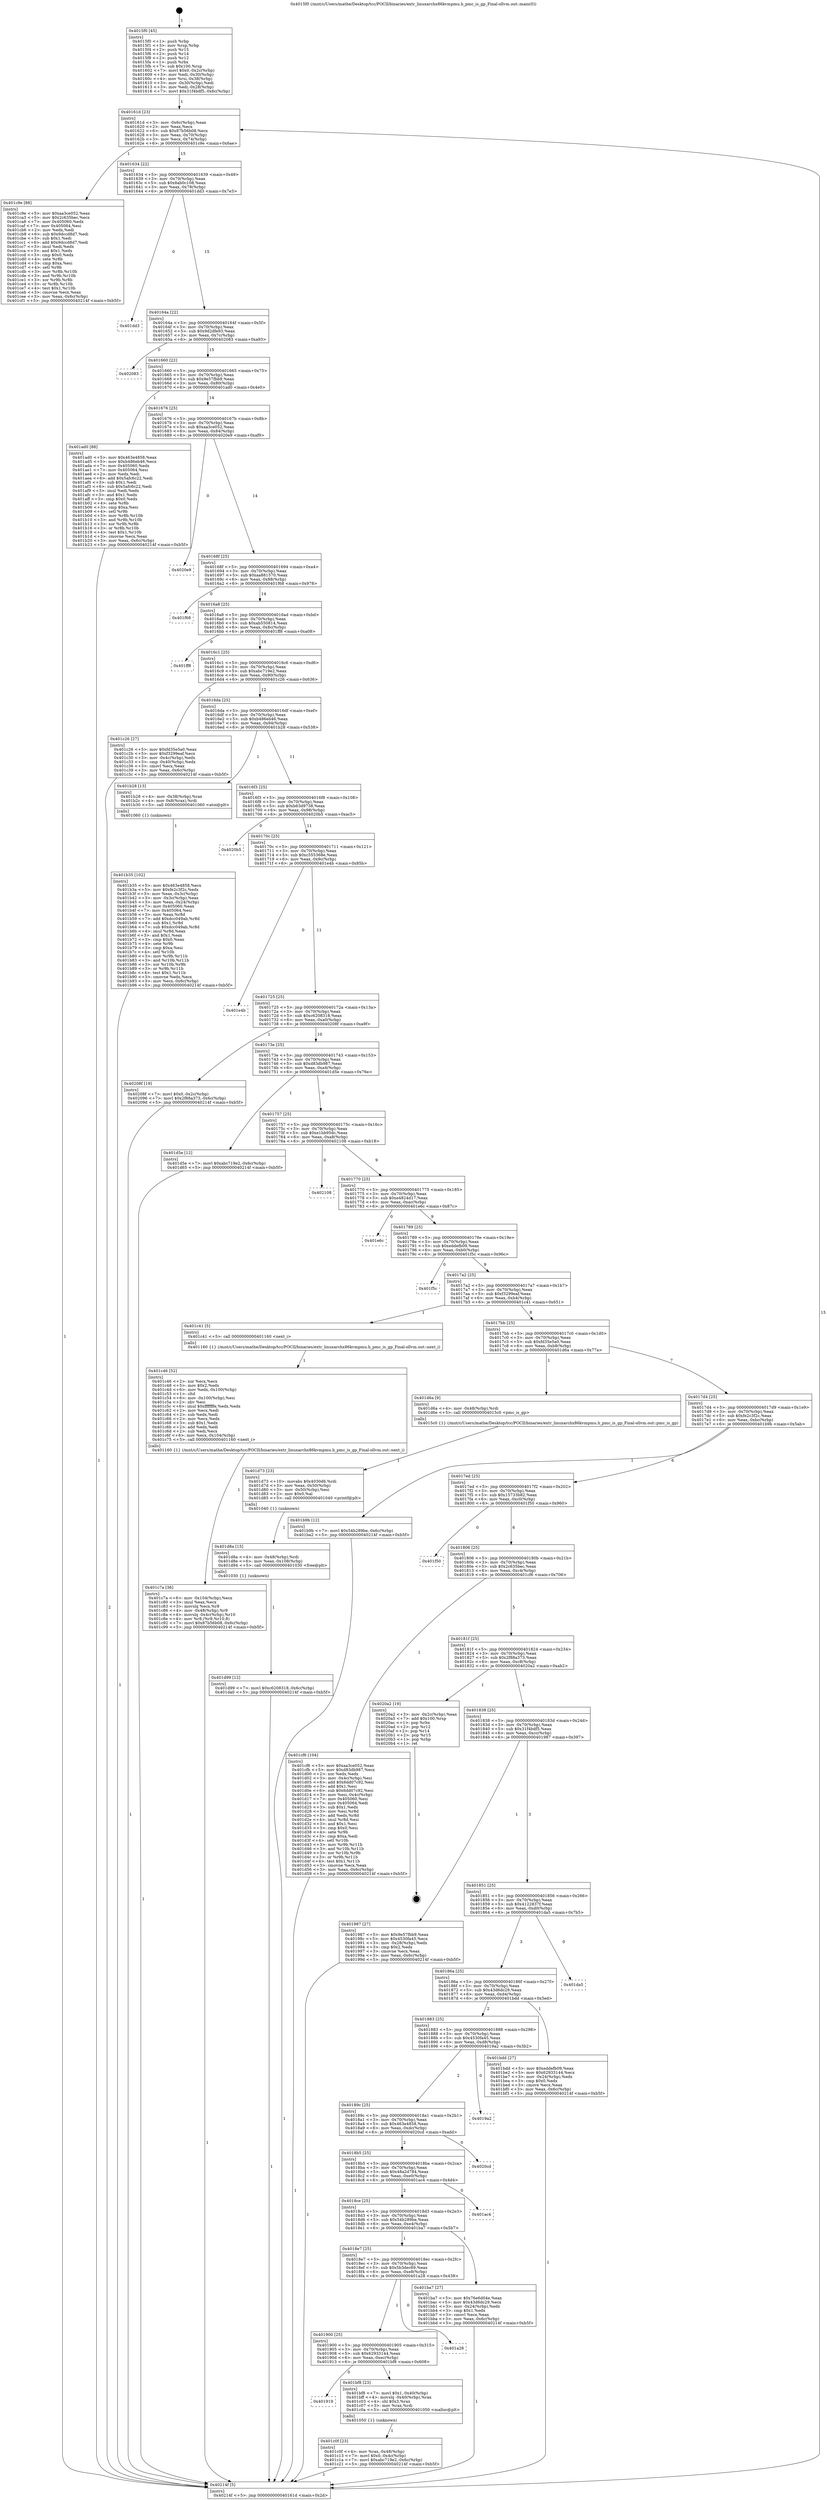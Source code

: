 digraph "0x4015f0" {
  label = "0x4015f0 (/mnt/c/Users/mathe/Desktop/tcc/POCII/binaries/extr_linuxarchx86kvmpmu.h_pmc_is_gp_Final-ollvm.out::main(0))"
  labelloc = "t"
  node[shape=record]

  Entry [label="",width=0.3,height=0.3,shape=circle,fillcolor=black,style=filled]
  "0x40161d" [label="{
     0x40161d [23]\l
     | [instrs]\l
     &nbsp;&nbsp;0x40161d \<+3\>: mov -0x6c(%rbp),%eax\l
     &nbsp;&nbsp;0x401620 \<+2\>: mov %eax,%ecx\l
     &nbsp;&nbsp;0x401622 \<+6\>: sub $0x87b56b08,%ecx\l
     &nbsp;&nbsp;0x401628 \<+3\>: mov %eax,-0x70(%rbp)\l
     &nbsp;&nbsp;0x40162b \<+3\>: mov %ecx,-0x74(%rbp)\l
     &nbsp;&nbsp;0x40162e \<+6\>: je 0000000000401c9e \<main+0x6ae\>\l
  }"]
  "0x401c9e" [label="{
     0x401c9e [88]\l
     | [instrs]\l
     &nbsp;&nbsp;0x401c9e \<+5\>: mov $0xaa3ce052,%eax\l
     &nbsp;&nbsp;0x401ca3 \<+5\>: mov $0x2c635bec,%ecx\l
     &nbsp;&nbsp;0x401ca8 \<+7\>: mov 0x405060,%edx\l
     &nbsp;&nbsp;0x401caf \<+7\>: mov 0x405064,%esi\l
     &nbsp;&nbsp;0x401cb6 \<+2\>: mov %edx,%edi\l
     &nbsp;&nbsp;0x401cb8 \<+6\>: sub $0x9dccd8d7,%edi\l
     &nbsp;&nbsp;0x401cbe \<+3\>: sub $0x1,%edi\l
     &nbsp;&nbsp;0x401cc1 \<+6\>: add $0x9dccd8d7,%edi\l
     &nbsp;&nbsp;0x401cc7 \<+3\>: imul %edi,%edx\l
     &nbsp;&nbsp;0x401cca \<+3\>: and $0x1,%edx\l
     &nbsp;&nbsp;0x401ccd \<+3\>: cmp $0x0,%edx\l
     &nbsp;&nbsp;0x401cd0 \<+4\>: sete %r8b\l
     &nbsp;&nbsp;0x401cd4 \<+3\>: cmp $0xa,%esi\l
     &nbsp;&nbsp;0x401cd7 \<+4\>: setl %r9b\l
     &nbsp;&nbsp;0x401cdb \<+3\>: mov %r8b,%r10b\l
     &nbsp;&nbsp;0x401cde \<+3\>: and %r9b,%r10b\l
     &nbsp;&nbsp;0x401ce1 \<+3\>: xor %r9b,%r8b\l
     &nbsp;&nbsp;0x401ce4 \<+3\>: or %r8b,%r10b\l
     &nbsp;&nbsp;0x401ce7 \<+4\>: test $0x1,%r10b\l
     &nbsp;&nbsp;0x401ceb \<+3\>: cmovne %ecx,%eax\l
     &nbsp;&nbsp;0x401cee \<+3\>: mov %eax,-0x6c(%rbp)\l
     &nbsp;&nbsp;0x401cf1 \<+5\>: jmp 000000000040214f \<main+0xb5f\>\l
  }"]
  "0x401634" [label="{
     0x401634 [22]\l
     | [instrs]\l
     &nbsp;&nbsp;0x401634 \<+5\>: jmp 0000000000401639 \<main+0x49\>\l
     &nbsp;&nbsp;0x401639 \<+3\>: mov -0x70(%rbp),%eax\l
     &nbsp;&nbsp;0x40163c \<+5\>: sub $0x8ab0c108,%eax\l
     &nbsp;&nbsp;0x401641 \<+3\>: mov %eax,-0x78(%rbp)\l
     &nbsp;&nbsp;0x401644 \<+6\>: je 0000000000401dd3 \<main+0x7e3\>\l
  }"]
  Exit [label="",width=0.3,height=0.3,shape=circle,fillcolor=black,style=filled,peripheries=2]
  "0x401dd3" [label="{
     0x401dd3\l
  }", style=dashed]
  "0x40164a" [label="{
     0x40164a [22]\l
     | [instrs]\l
     &nbsp;&nbsp;0x40164a \<+5\>: jmp 000000000040164f \<main+0x5f\>\l
     &nbsp;&nbsp;0x40164f \<+3\>: mov -0x70(%rbp),%eax\l
     &nbsp;&nbsp;0x401652 \<+5\>: sub $0x9d2dfe93,%eax\l
     &nbsp;&nbsp;0x401657 \<+3\>: mov %eax,-0x7c(%rbp)\l
     &nbsp;&nbsp;0x40165a \<+6\>: je 0000000000402083 \<main+0xa93\>\l
  }"]
  "0x401d99" [label="{
     0x401d99 [12]\l
     | [instrs]\l
     &nbsp;&nbsp;0x401d99 \<+7\>: movl $0xc6208318,-0x6c(%rbp)\l
     &nbsp;&nbsp;0x401da0 \<+5\>: jmp 000000000040214f \<main+0xb5f\>\l
  }"]
  "0x402083" [label="{
     0x402083\l
  }", style=dashed]
  "0x401660" [label="{
     0x401660 [22]\l
     | [instrs]\l
     &nbsp;&nbsp;0x401660 \<+5\>: jmp 0000000000401665 \<main+0x75\>\l
     &nbsp;&nbsp;0x401665 \<+3\>: mov -0x70(%rbp),%eax\l
     &nbsp;&nbsp;0x401668 \<+5\>: sub $0x9e57fbb9,%eax\l
     &nbsp;&nbsp;0x40166d \<+3\>: mov %eax,-0x80(%rbp)\l
     &nbsp;&nbsp;0x401670 \<+6\>: je 0000000000401ad0 \<main+0x4e0\>\l
  }"]
  "0x401d8a" [label="{
     0x401d8a [15]\l
     | [instrs]\l
     &nbsp;&nbsp;0x401d8a \<+4\>: mov -0x48(%rbp),%rdi\l
     &nbsp;&nbsp;0x401d8e \<+6\>: mov %eax,-0x108(%rbp)\l
     &nbsp;&nbsp;0x401d94 \<+5\>: call 0000000000401030 \<free@plt\>\l
     | [calls]\l
     &nbsp;&nbsp;0x401030 \{1\} (unknown)\l
  }"]
  "0x401ad0" [label="{
     0x401ad0 [88]\l
     | [instrs]\l
     &nbsp;&nbsp;0x401ad0 \<+5\>: mov $0x463e4858,%eax\l
     &nbsp;&nbsp;0x401ad5 \<+5\>: mov $0xb486eb46,%ecx\l
     &nbsp;&nbsp;0x401ada \<+7\>: mov 0x405060,%edx\l
     &nbsp;&nbsp;0x401ae1 \<+7\>: mov 0x405064,%esi\l
     &nbsp;&nbsp;0x401ae8 \<+2\>: mov %edx,%edi\l
     &nbsp;&nbsp;0x401aea \<+6\>: add $0x5afc6c22,%edi\l
     &nbsp;&nbsp;0x401af0 \<+3\>: sub $0x1,%edi\l
     &nbsp;&nbsp;0x401af3 \<+6\>: sub $0x5afc6c22,%edi\l
     &nbsp;&nbsp;0x401af9 \<+3\>: imul %edi,%edx\l
     &nbsp;&nbsp;0x401afc \<+3\>: and $0x1,%edx\l
     &nbsp;&nbsp;0x401aff \<+3\>: cmp $0x0,%edx\l
     &nbsp;&nbsp;0x401b02 \<+4\>: sete %r8b\l
     &nbsp;&nbsp;0x401b06 \<+3\>: cmp $0xa,%esi\l
     &nbsp;&nbsp;0x401b09 \<+4\>: setl %r9b\l
     &nbsp;&nbsp;0x401b0d \<+3\>: mov %r8b,%r10b\l
     &nbsp;&nbsp;0x401b10 \<+3\>: and %r9b,%r10b\l
     &nbsp;&nbsp;0x401b13 \<+3\>: xor %r9b,%r8b\l
     &nbsp;&nbsp;0x401b16 \<+3\>: or %r8b,%r10b\l
     &nbsp;&nbsp;0x401b19 \<+4\>: test $0x1,%r10b\l
     &nbsp;&nbsp;0x401b1d \<+3\>: cmovne %ecx,%eax\l
     &nbsp;&nbsp;0x401b20 \<+3\>: mov %eax,-0x6c(%rbp)\l
     &nbsp;&nbsp;0x401b23 \<+5\>: jmp 000000000040214f \<main+0xb5f\>\l
  }"]
  "0x401676" [label="{
     0x401676 [25]\l
     | [instrs]\l
     &nbsp;&nbsp;0x401676 \<+5\>: jmp 000000000040167b \<main+0x8b\>\l
     &nbsp;&nbsp;0x40167b \<+3\>: mov -0x70(%rbp),%eax\l
     &nbsp;&nbsp;0x40167e \<+5\>: sub $0xaa3ce052,%eax\l
     &nbsp;&nbsp;0x401683 \<+6\>: mov %eax,-0x84(%rbp)\l
     &nbsp;&nbsp;0x401689 \<+6\>: je 00000000004020e9 \<main+0xaf9\>\l
  }"]
  "0x401d73" [label="{
     0x401d73 [23]\l
     | [instrs]\l
     &nbsp;&nbsp;0x401d73 \<+10\>: movabs $0x4030d6,%rdi\l
     &nbsp;&nbsp;0x401d7d \<+3\>: mov %eax,-0x50(%rbp)\l
     &nbsp;&nbsp;0x401d80 \<+3\>: mov -0x50(%rbp),%esi\l
     &nbsp;&nbsp;0x401d83 \<+2\>: mov $0x0,%al\l
     &nbsp;&nbsp;0x401d85 \<+5\>: call 0000000000401040 \<printf@plt\>\l
     | [calls]\l
     &nbsp;&nbsp;0x401040 \{1\} (unknown)\l
  }"]
  "0x4020e9" [label="{
     0x4020e9\l
  }", style=dashed]
  "0x40168f" [label="{
     0x40168f [25]\l
     | [instrs]\l
     &nbsp;&nbsp;0x40168f \<+5\>: jmp 0000000000401694 \<main+0xa4\>\l
     &nbsp;&nbsp;0x401694 \<+3\>: mov -0x70(%rbp),%eax\l
     &nbsp;&nbsp;0x401697 \<+5\>: sub $0xaa881570,%eax\l
     &nbsp;&nbsp;0x40169c \<+6\>: mov %eax,-0x88(%rbp)\l
     &nbsp;&nbsp;0x4016a2 \<+6\>: je 0000000000401f68 \<main+0x978\>\l
  }"]
  "0x401c7a" [label="{
     0x401c7a [36]\l
     | [instrs]\l
     &nbsp;&nbsp;0x401c7a \<+6\>: mov -0x104(%rbp),%ecx\l
     &nbsp;&nbsp;0x401c80 \<+3\>: imul %eax,%ecx\l
     &nbsp;&nbsp;0x401c83 \<+3\>: movslq %ecx,%r8\l
     &nbsp;&nbsp;0x401c86 \<+4\>: mov -0x48(%rbp),%r9\l
     &nbsp;&nbsp;0x401c8a \<+4\>: movslq -0x4c(%rbp),%r10\l
     &nbsp;&nbsp;0x401c8e \<+4\>: mov %r8,(%r9,%r10,8)\l
     &nbsp;&nbsp;0x401c92 \<+7\>: movl $0x87b56b08,-0x6c(%rbp)\l
     &nbsp;&nbsp;0x401c99 \<+5\>: jmp 000000000040214f \<main+0xb5f\>\l
  }"]
  "0x401f68" [label="{
     0x401f68\l
  }", style=dashed]
  "0x4016a8" [label="{
     0x4016a8 [25]\l
     | [instrs]\l
     &nbsp;&nbsp;0x4016a8 \<+5\>: jmp 00000000004016ad \<main+0xbd\>\l
     &nbsp;&nbsp;0x4016ad \<+3\>: mov -0x70(%rbp),%eax\l
     &nbsp;&nbsp;0x4016b0 \<+5\>: sub $0xab550814,%eax\l
     &nbsp;&nbsp;0x4016b5 \<+6\>: mov %eax,-0x8c(%rbp)\l
     &nbsp;&nbsp;0x4016bb \<+6\>: je 0000000000401ff8 \<main+0xa08\>\l
  }"]
  "0x401c46" [label="{
     0x401c46 [52]\l
     | [instrs]\l
     &nbsp;&nbsp;0x401c46 \<+2\>: xor %ecx,%ecx\l
     &nbsp;&nbsp;0x401c48 \<+5\>: mov $0x2,%edx\l
     &nbsp;&nbsp;0x401c4d \<+6\>: mov %edx,-0x100(%rbp)\l
     &nbsp;&nbsp;0x401c53 \<+1\>: cltd\l
     &nbsp;&nbsp;0x401c54 \<+6\>: mov -0x100(%rbp),%esi\l
     &nbsp;&nbsp;0x401c5a \<+2\>: idiv %esi\l
     &nbsp;&nbsp;0x401c5c \<+6\>: imul $0xfffffffe,%edx,%edx\l
     &nbsp;&nbsp;0x401c62 \<+2\>: mov %ecx,%edi\l
     &nbsp;&nbsp;0x401c64 \<+2\>: sub %edx,%edi\l
     &nbsp;&nbsp;0x401c66 \<+2\>: mov %ecx,%edx\l
     &nbsp;&nbsp;0x401c68 \<+3\>: sub $0x1,%edx\l
     &nbsp;&nbsp;0x401c6b \<+2\>: add %edx,%edi\l
     &nbsp;&nbsp;0x401c6d \<+2\>: sub %edi,%ecx\l
     &nbsp;&nbsp;0x401c6f \<+6\>: mov %ecx,-0x104(%rbp)\l
     &nbsp;&nbsp;0x401c75 \<+5\>: call 0000000000401160 \<next_i\>\l
     | [calls]\l
     &nbsp;&nbsp;0x401160 \{1\} (/mnt/c/Users/mathe/Desktop/tcc/POCII/binaries/extr_linuxarchx86kvmpmu.h_pmc_is_gp_Final-ollvm.out::next_i)\l
  }"]
  "0x401ff8" [label="{
     0x401ff8\l
  }", style=dashed]
  "0x4016c1" [label="{
     0x4016c1 [25]\l
     | [instrs]\l
     &nbsp;&nbsp;0x4016c1 \<+5\>: jmp 00000000004016c6 \<main+0xd6\>\l
     &nbsp;&nbsp;0x4016c6 \<+3\>: mov -0x70(%rbp),%eax\l
     &nbsp;&nbsp;0x4016c9 \<+5\>: sub $0xabc719e2,%eax\l
     &nbsp;&nbsp;0x4016ce \<+6\>: mov %eax,-0x90(%rbp)\l
     &nbsp;&nbsp;0x4016d4 \<+6\>: je 0000000000401c26 \<main+0x636\>\l
  }"]
  "0x401c0f" [label="{
     0x401c0f [23]\l
     | [instrs]\l
     &nbsp;&nbsp;0x401c0f \<+4\>: mov %rax,-0x48(%rbp)\l
     &nbsp;&nbsp;0x401c13 \<+7\>: movl $0x0,-0x4c(%rbp)\l
     &nbsp;&nbsp;0x401c1a \<+7\>: movl $0xabc719e2,-0x6c(%rbp)\l
     &nbsp;&nbsp;0x401c21 \<+5\>: jmp 000000000040214f \<main+0xb5f\>\l
  }"]
  "0x401c26" [label="{
     0x401c26 [27]\l
     | [instrs]\l
     &nbsp;&nbsp;0x401c26 \<+5\>: mov $0xfd35e5a0,%eax\l
     &nbsp;&nbsp;0x401c2b \<+5\>: mov $0xf3299eaf,%ecx\l
     &nbsp;&nbsp;0x401c30 \<+3\>: mov -0x4c(%rbp),%edx\l
     &nbsp;&nbsp;0x401c33 \<+3\>: cmp -0x40(%rbp),%edx\l
     &nbsp;&nbsp;0x401c36 \<+3\>: cmovl %ecx,%eax\l
     &nbsp;&nbsp;0x401c39 \<+3\>: mov %eax,-0x6c(%rbp)\l
     &nbsp;&nbsp;0x401c3c \<+5\>: jmp 000000000040214f \<main+0xb5f\>\l
  }"]
  "0x4016da" [label="{
     0x4016da [25]\l
     | [instrs]\l
     &nbsp;&nbsp;0x4016da \<+5\>: jmp 00000000004016df \<main+0xef\>\l
     &nbsp;&nbsp;0x4016df \<+3\>: mov -0x70(%rbp),%eax\l
     &nbsp;&nbsp;0x4016e2 \<+5\>: sub $0xb486eb46,%eax\l
     &nbsp;&nbsp;0x4016e7 \<+6\>: mov %eax,-0x94(%rbp)\l
     &nbsp;&nbsp;0x4016ed \<+6\>: je 0000000000401b28 \<main+0x538\>\l
  }"]
  "0x401919" [label="{
     0x401919\l
  }", style=dashed]
  "0x401b28" [label="{
     0x401b28 [13]\l
     | [instrs]\l
     &nbsp;&nbsp;0x401b28 \<+4\>: mov -0x38(%rbp),%rax\l
     &nbsp;&nbsp;0x401b2c \<+4\>: mov 0x8(%rax),%rdi\l
     &nbsp;&nbsp;0x401b30 \<+5\>: call 0000000000401060 \<atoi@plt\>\l
     | [calls]\l
     &nbsp;&nbsp;0x401060 \{1\} (unknown)\l
  }"]
  "0x4016f3" [label="{
     0x4016f3 [25]\l
     | [instrs]\l
     &nbsp;&nbsp;0x4016f3 \<+5\>: jmp 00000000004016f8 \<main+0x108\>\l
     &nbsp;&nbsp;0x4016f8 \<+3\>: mov -0x70(%rbp),%eax\l
     &nbsp;&nbsp;0x4016fb \<+5\>: sub $0xb63d9738,%eax\l
     &nbsp;&nbsp;0x401700 \<+6\>: mov %eax,-0x98(%rbp)\l
     &nbsp;&nbsp;0x401706 \<+6\>: je 00000000004020b5 \<main+0xac5\>\l
  }"]
  "0x401bf8" [label="{
     0x401bf8 [23]\l
     | [instrs]\l
     &nbsp;&nbsp;0x401bf8 \<+7\>: movl $0x1,-0x40(%rbp)\l
     &nbsp;&nbsp;0x401bff \<+4\>: movslq -0x40(%rbp),%rax\l
     &nbsp;&nbsp;0x401c03 \<+4\>: shl $0x3,%rax\l
     &nbsp;&nbsp;0x401c07 \<+3\>: mov %rax,%rdi\l
     &nbsp;&nbsp;0x401c0a \<+5\>: call 0000000000401050 \<malloc@plt\>\l
     | [calls]\l
     &nbsp;&nbsp;0x401050 \{1\} (unknown)\l
  }"]
  "0x4020b5" [label="{
     0x4020b5\l
  }", style=dashed]
  "0x40170c" [label="{
     0x40170c [25]\l
     | [instrs]\l
     &nbsp;&nbsp;0x40170c \<+5\>: jmp 0000000000401711 \<main+0x121\>\l
     &nbsp;&nbsp;0x401711 \<+3\>: mov -0x70(%rbp),%eax\l
     &nbsp;&nbsp;0x401714 \<+5\>: sub $0xc555368e,%eax\l
     &nbsp;&nbsp;0x401719 \<+6\>: mov %eax,-0x9c(%rbp)\l
     &nbsp;&nbsp;0x40171f \<+6\>: je 0000000000401e4b \<main+0x85b\>\l
  }"]
  "0x401900" [label="{
     0x401900 [25]\l
     | [instrs]\l
     &nbsp;&nbsp;0x401900 \<+5\>: jmp 0000000000401905 \<main+0x315\>\l
     &nbsp;&nbsp;0x401905 \<+3\>: mov -0x70(%rbp),%eax\l
     &nbsp;&nbsp;0x401908 \<+5\>: sub $0x62933144,%eax\l
     &nbsp;&nbsp;0x40190d \<+6\>: mov %eax,-0xec(%rbp)\l
     &nbsp;&nbsp;0x401913 \<+6\>: je 0000000000401bf8 \<main+0x608\>\l
  }"]
  "0x401e4b" [label="{
     0x401e4b\l
  }", style=dashed]
  "0x401725" [label="{
     0x401725 [25]\l
     | [instrs]\l
     &nbsp;&nbsp;0x401725 \<+5\>: jmp 000000000040172a \<main+0x13a\>\l
     &nbsp;&nbsp;0x40172a \<+3\>: mov -0x70(%rbp),%eax\l
     &nbsp;&nbsp;0x40172d \<+5\>: sub $0xc6208318,%eax\l
     &nbsp;&nbsp;0x401732 \<+6\>: mov %eax,-0xa0(%rbp)\l
     &nbsp;&nbsp;0x401738 \<+6\>: je 000000000040208f \<main+0xa9f\>\l
  }"]
  "0x401a28" [label="{
     0x401a28\l
  }", style=dashed]
  "0x40208f" [label="{
     0x40208f [19]\l
     | [instrs]\l
     &nbsp;&nbsp;0x40208f \<+7\>: movl $0x0,-0x2c(%rbp)\l
     &nbsp;&nbsp;0x402096 \<+7\>: movl $0x2f88a373,-0x6c(%rbp)\l
     &nbsp;&nbsp;0x40209d \<+5\>: jmp 000000000040214f \<main+0xb5f\>\l
  }"]
  "0x40173e" [label="{
     0x40173e [25]\l
     | [instrs]\l
     &nbsp;&nbsp;0x40173e \<+5\>: jmp 0000000000401743 \<main+0x153\>\l
     &nbsp;&nbsp;0x401743 \<+3\>: mov -0x70(%rbp),%eax\l
     &nbsp;&nbsp;0x401746 \<+5\>: sub $0xd83db987,%eax\l
     &nbsp;&nbsp;0x40174b \<+6\>: mov %eax,-0xa4(%rbp)\l
     &nbsp;&nbsp;0x401751 \<+6\>: je 0000000000401d5e \<main+0x76e\>\l
  }"]
  "0x4018e7" [label="{
     0x4018e7 [25]\l
     | [instrs]\l
     &nbsp;&nbsp;0x4018e7 \<+5\>: jmp 00000000004018ec \<main+0x2fc\>\l
     &nbsp;&nbsp;0x4018ec \<+3\>: mov -0x70(%rbp),%eax\l
     &nbsp;&nbsp;0x4018ef \<+5\>: sub $0x5b3dec69,%eax\l
     &nbsp;&nbsp;0x4018f4 \<+6\>: mov %eax,-0xe8(%rbp)\l
     &nbsp;&nbsp;0x4018fa \<+6\>: je 0000000000401a28 \<main+0x438\>\l
  }"]
  "0x401d5e" [label="{
     0x401d5e [12]\l
     | [instrs]\l
     &nbsp;&nbsp;0x401d5e \<+7\>: movl $0xabc719e2,-0x6c(%rbp)\l
     &nbsp;&nbsp;0x401d65 \<+5\>: jmp 000000000040214f \<main+0xb5f\>\l
  }"]
  "0x401757" [label="{
     0x401757 [25]\l
     | [instrs]\l
     &nbsp;&nbsp;0x401757 \<+5\>: jmp 000000000040175c \<main+0x16c\>\l
     &nbsp;&nbsp;0x40175c \<+3\>: mov -0x70(%rbp),%eax\l
     &nbsp;&nbsp;0x40175f \<+5\>: sub $0xe1bb95dc,%eax\l
     &nbsp;&nbsp;0x401764 \<+6\>: mov %eax,-0xa8(%rbp)\l
     &nbsp;&nbsp;0x40176a \<+6\>: je 0000000000402108 \<main+0xb18\>\l
  }"]
  "0x401ba7" [label="{
     0x401ba7 [27]\l
     | [instrs]\l
     &nbsp;&nbsp;0x401ba7 \<+5\>: mov $0x76e6d04e,%eax\l
     &nbsp;&nbsp;0x401bac \<+5\>: mov $0x43d6dc29,%ecx\l
     &nbsp;&nbsp;0x401bb1 \<+3\>: mov -0x24(%rbp),%edx\l
     &nbsp;&nbsp;0x401bb4 \<+3\>: cmp $0x1,%edx\l
     &nbsp;&nbsp;0x401bb7 \<+3\>: cmovl %ecx,%eax\l
     &nbsp;&nbsp;0x401bba \<+3\>: mov %eax,-0x6c(%rbp)\l
     &nbsp;&nbsp;0x401bbd \<+5\>: jmp 000000000040214f \<main+0xb5f\>\l
  }"]
  "0x402108" [label="{
     0x402108\l
  }", style=dashed]
  "0x401770" [label="{
     0x401770 [25]\l
     | [instrs]\l
     &nbsp;&nbsp;0x401770 \<+5\>: jmp 0000000000401775 \<main+0x185\>\l
     &nbsp;&nbsp;0x401775 \<+3\>: mov -0x70(%rbp),%eax\l
     &nbsp;&nbsp;0x401778 \<+5\>: sub $0xe4824d17,%eax\l
     &nbsp;&nbsp;0x40177d \<+6\>: mov %eax,-0xac(%rbp)\l
     &nbsp;&nbsp;0x401783 \<+6\>: je 0000000000401e6c \<main+0x87c\>\l
  }"]
  "0x4018ce" [label="{
     0x4018ce [25]\l
     | [instrs]\l
     &nbsp;&nbsp;0x4018ce \<+5\>: jmp 00000000004018d3 \<main+0x2e3\>\l
     &nbsp;&nbsp;0x4018d3 \<+3\>: mov -0x70(%rbp),%eax\l
     &nbsp;&nbsp;0x4018d6 \<+5\>: sub $0x54b289be,%eax\l
     &nbsp;&nbsp;0x4018db \<+6\>: mov %eax,-0xe4(%rbp)\l
     &nbsp;&nbsp;0x4018e1 \<+6\>: je 0000000000401ba7 \<main+0x5b7\>\l
  }"]
  "0x401e6c" [label="{
     0x401e6c\l
  }", style=dashed]
  "0x401789" [label="{
     0x401789 [25]\l
     | [instrs]\l
     &nbsp;&nbsp;0x401789 \<+5\>: jmp 000000000040178e \<main+0x19e\>\l
     &nbsp;&nbsp;0x40178e \<+3\>: mov -0x70(%rbp),%eax\l
     &nbsp;&nbsp;0x401791 \<+5\>: sub $0xeddefb09,%eax\l
     &nbsp;&nbsp;0x401796 \<+6\>: mov %eax,-0xb0(%rbp)\l
     &nbsp;&nbsp;0x40179c \<+6\>: je 0000000000401f5c \<main+0x96c\>\l
  }"]
  "0x401ac4" [label="{
     0x401ac4\l
  }", style=dashed]
  "0x401f5c" [label="{
     0x401f5c\l
  }", style=dashed]
  "0x4017a2" [label="{
     0x4017a2 [25]\l
     | [instrs]\l
     &nbsp;&nbsp;0x4017a2 \<+5\>: jmp 00000000004017a7 \<main+0x1b7\>\l
     &nbsp;&nbsp;0x4017a7 \<+3\>: mov -0x70(%rbp),%eax\l
     &nbsp;&nbsp;0x4017aa \<+5\>: sub $0xf3299eaf,%eax\l
     &nbsp;&nbsp;0x4017af \<+6\>: mov %eax,-0xb4(%rbp)\l
     &nbsp;&nbsp;0x4017b5 \<+6\>: je 0000000000401c41 \<main+0x651\>\l
  }"]
  "0x4018b5" [label="{
     0x4018b5 [25]\l
     | [instrs]\l
     &nbsp;&nbsp;0x4018b5 \<+5\>: jmp 00000000004018ba \<main+0x2ca\>\l
     &nbsp;&nbsp;0x4018ba \<+3\>: mov -0x70(%rbp),%eax\l
     &nbsp;&nbsp;0x4018bd \<+5\>: sub $0x48a2d784,%eax\l
     &nbsp;&nbsp;0x4018c2 \<+6\>: mov %eax,-0xe0(%rbp)\l
     &nbsp;&nbsp;0x4018c8 \<+6\>: je 0000000000401ac4 \<main+0x4d4\>\l
  }"]
  "0x401c41" [label="{
     0x401c41 [5]\l
     | [instrs]\l
     &nbsp;&nbsp;0x401c41 \<+5\>: call 0000000000401160 \<next_i\>\l
     | [calls]\l
     &nbsp;&nbsp;0x401160 \{1\} (/mnt/c/Users/mathe/Desktop/tcc/POCII/binaries/extr_linuxarchx86kvmpmu.h_pmc_is_gp_Final-ollvm.out::next_i)\l
  }"]
  "0x4017bb" [label="{
     0x4017bb [25]\l
     | [instrs]\l
     &nbsp;&nbsp;0x4017bb \<+5\>: jmp 00000000004017c0 \<main+0x1d0\>\l
     &nbsp;&nbsp;0x4017c0 \<+3\>: mov -0x70(%rbp),%eax\l
     &nbsp;&nbsp;0x4017c3 \<+5\>: sub $0xfd35e5a0,%eax\l
     &nbsp;&nbsp;0x4017c8 \<+6\>: mov %eax,-0xb8(%rbp)\l
     &nbsp;&nbsp;0x4017ce \<+6\>: je 0000000000401d6a \<main+0x77a\>\l
  }"]
  "0x4020cd" [label="{
     0x4020cd\l
  }", style=dashed]
  "0x401d6a" [label="{
     0x401d6a [9]\l
     | [instrs]\l
     &nbsp;&nbsp;0x401d6a \<+4\>: mov -0x48(%rbp),%rdi\l
     &nbsp;&nbsp;0x401d6e \<+5\>: call 00000000004015c0 \<pmc_is_gp\>\l
     | [calls]\l
     &nbsp;&nbsp;0x4015c0 \{1\} (/mnt/c/Users/mathe/Desktop/tcc/POCII/binaries/extr_linuxarchx86kvmpmu.h_pmc_is_gp_Final-ollvm.out::pmc_is_gp)\l
  }"]
  "0x4017d4" [label="{
     0x4017d4 [25]\l
     | [instrs]\l
     &nbsp;&nbsp;0x4017d4 \<+5\>: jmp 00000000004017d9 \<main+0x1e9\>\l
     &nbsp;&nbsp;0x4017d9 \<+3\>: mov -0x70(%rbp),%eax\l
     &nbsp;&nbsp;0x4017dc \<+5\>: sub $0xfe2c3f2c,%eax\l
     &nbsp;&nbsp;0x4017e1 \<+6\>: mov %eax,-0xbc(%rbp)\l
     &nbsp;&nbsp;0x4017e7 \<+6\>: je 0000000000401b9b \<main+0x5ab\>\l
  }"]
  "0x40189c" [label="{
     0x40189c [25]\l
     | [instrs]\l
     &nbsp;&nbsp;0x40189c \<+5\>: jmp 00000000004018a1 \<main+0x2b1\>\l
     &nbsp;&nbsp;0x4018a1 \<+3\>: mov -0x70(%rbp),%eax\l
     &nbsp;&nbsp;0x4018a4 \<+5\>: sub $0x463e4858,%eax\l
     &nbsp;&nbsp;0x4018a9 \<+6\>: mov %eax,-0xdc(%rbp)\l
     &nbsp;&nbsp;0x4018af \<+6\>: je 00000000004020cd \<main+0xadd\>\l
  }"]
  "0x401b9b" [label="{
     0x401b9b [12]\l
     | [instrs]\l
     &nbsp;&nbsp;0x401b9b \<+7\>: movl $0x54b289be,-0x6c(%rbp)\l
     &nbsp;&nbsp;0x401ba2 \<+5\>: jmp 000000000040214f \<main+0xb5f\>\l
  }"]
  "0x4017ed" [label="{
     0x4017ed [25]\l
     | [instrs]\l
     &nbsp;&nbsp;0x4017ed \<+5\>: jmp 00000000004017f2 \<main+0x202\>\l
     &nbsp;&nbsp;0x4017f2 \<+3\>: mov -0x70(%rbp),%eax\l
     &nbsp;&nbsp;0x4017f5 \<+5\>: sub $0x15733b82,%eax\l
     &nbsp;&nbsp;0x4017fa \<+6\>: mov %eax,-0xc0(%rbp)\l
     &nbsp;&nbsp;0x401800 \<+6\>: je 0000000000401f50 \<main+0x960\>\l
  }"]
  "0x4019a2" [label="{
     0x4019a2\l
  }", style=dashed]
  "0x401f50" [label="{
     0x401f50\l
  }", style=dashed]
  "0x401806" [label="{
     0x401806 [25]\l
     | [instrs]\l
     &nbsp;&nbsp;0x401806 \<+5\>: jmp 000000000040180b \<main+0x21b\>\l
     &nbsp;&nbsp;0x40180b \<+3\>: mov -0x70(%rbp),%eax\l
     &nbsp;&nbsp;0x40180e \<+5\>: sub $0x2c635bec,%eax\l
     &nbsp;&nbsp;0x401813 \<+6\>: mov %eax,-0xc4(%rbp)\l
     &nbsp;&nbsp;0x401819 \<+6\>: je 0000000000401cf6 \<main+0x706\>\l
  }"]
  "0x401883" [label="{
     0x401883 [25]\l
     | [instrs]\l
     &nbsp;&nbsp;0x401883 \<+5\>: jmp 0000000000401888 \<main+0x298\>\l
     &nbsp;&nbsp;0x401888 \<+3\>: mov -0x70(%rbp),%eax\l
     &nbsp;&nbsp;0x40188b \<+5\>: sub $0x4530fa45,%eax\l
     &nbsp;&nbsp;0x401890 \<+6\>: mov %eax,-0xd8(%rbp)\l
     &nbsp;&nbsp;0x401896 \<+6\>: je 00000000004019a2 \<main+0x3b2\>\l
  }"]
  "0x401cf6" [label="{
     0x401cf6 [104]\l
     | [instrs]\l
     &nbsp;&nbsp;0x401cf6 \<+5\>: mov $0xaa3ce052,%eax\l
     &nbsp;&nbsp;0x401cfb \<+5\>: mov $0xd83db987,%ecx\l
     &nbsp;&nbsp;0x401d00 \<+2\>: xor %edx,%edx\l
     &nbsp;&nbsp;0x401d02 \<+3\>: mov -0x4c(%rbp),%esi\l
     &nbsp;&nbsp;0x401d05 \<+6\>: add $0x6dd07c92,%esi\l
     &nbsp;&nbsp;0x401d0b \<+3\>: add $0x1,%esi\l
     &nbsp;&nbsp;0x401d0e \<+6\>: sub $0x6dd07c92,%esi\l
     &nbsp;&nbsp;0x401d14 \<+3\>: mov %esi,-0x4c(%rbp)\l
     &nbsp;&nbsp;0x401d17 \<+7\>: mov 0x405060,%esi\l
     &nbsp;&nbsp;0x401d1e \<+7\>: mov 0x405064,%edi\l
     &nbsp;&nbsp;0x401d25 \<+3\>: sub $0x1,%edx\l
     &nbsp;&nbsp;0x401d28 \<+3\>: mov %esi,%r8d\l
     &nbsp;&nbsp;0x401d2b \<+3\>: add %edx,%r8d\l
     &nbsp;&nbsp;0x401d2e \<+4\>: imul %r8d,%esi\l
     &nbsp;&nbsp;0x401d32 \<+3\>: and $0x1,%esi\l
     &nbsp;&nbsp;0x401d35 \<+3\>: cmp $0x0,%esi\l
     &nbsp;&nbsp;0x401d38 \<+4\>: sete %r9b\l
     &nbsp;&nbsp;0x401d3c \<+3\>: cmp $0xa,%edi\l
     &nbsp;&nbsp;0x401d3f \<+4\>: setl %r10b\l
     &nbsp;&nbsp;0x401d43 \<+3\>: mov %r9b,%r11b\l
     &nbsp;&nbsp;0x401d46 \<+3\>: and %r10b,%r11b\l
     &nbsp;&nbsp;0x401d49 \<+3\>: xor %r10b,%r9b\l
     &nbsp;&nbsp;0x401d4c \<+3\>: or %r9b,%r11b\l
     &nbsp;&nbsp;0x401d4f \<+4\>: test $0x1,%r11b\l
     &nbsp;&nbsp;0x401d53 \<+3\>: cmovne %ecx,%eax\l
     &nbsp;&nbsp;0x401d56 \<+3\>: mov %eax,-0x6c(%rbp)\l
     &nbsp;&nbsp;0x401d59 \<+5\>: jmp 000000000040214f \<main+0xb5f\>\l
  }"]
  "0x40181f" [label="{
     0x40181f [25]\l
     | [instrs]\l
     &nbsp;&nbsp;0x40181f \<+5\>: jmp 0000000000401824 \<main+0x234\>\l
     &nbsp;&nbsp;0x401824 \<+3\>: mov -0x70(%rbp),%eax\l
     &nbsp;&nbsp;0x401827 \<+5\>: sub $0x2f88a373,%eax\l
     &nbsp;&nbsp;0x40182c \<+6\>: mov %eax,-0xc8(%rbp)\l
     &nbsp;&nbsp;0x401832 \<+6\>: je 00000000004020a2 \<main+0xab2\>\l
  }"]
  "0x401bdd" [label="{
     0x401bdd [27]\l
     | [instrs]\l
     &nbsp;&nbsp;0x401bdd \<+5\>: mov $0xeddefb09,%eax\l
     &nbsp;&nbsp;0x401be2 \<+5\>: mov $0x62933144,%ecx\l
     &nbsp;&nbsp;0x401be7 \<+3\>: mov -0x24(%rbp),%edx\l
     &nbsp;&nbsp;0x401bea \<+3\>: cmp $0x0,%edx\l
     &nbsp;&nbsp;0x401bed \<+3\>: cmove %ecx,%eax\l
     &nbsp;&nbsp;0x401bf0 \<+3\>: mov %eax,-0x6c(%rbp)\l
     &nbsp;&nbsp;0x401bf3 \<+5\>: jmp 000000000040214f \<main+0xb5f\>\l
  }"]
  "0x4020a2" [label="{
     0x4020a2 [19]\l
     | [instrs]\l
     &nbsp;&nbsp;0x4020a2 \<+3\>: mov -0x2c(%rbp),%eax\l
     &nbsp;&nbsp;0x4020a5 \<+7\>: add $0x100,%rsp\l
     &nbsp;&nbsp;0x4020ac \<+1\>: pop %rbx\l
     &nbsp;&nbsp;0x4020ad \<+2\>: pop %r12\l
     &nbsp;&nbsp;0x4020af \<+2\>: pop %r14\l
     &nbsp;&nbsp;0x4020b1 \<+2\>: pop %r15\l
     &nbsp;&nbsp;0x4020b3 \<+1\>: pop %rbp\l
     &nbsp;&nbsp;0x4020b4 \<+1\>: ret\l
  }"]
  "0x401838" [label="{
     0x401838 [25]\l
     | [instrs]\l
     &nbsp;&nbsp;0x401838 \<+5\>: jmp 000000000040183d \<main+0x24d\>\l
     &nbsp;&nbsp;0x40183d \<+3\>: mov -0x70(%rbp),%eax\l
     &nbsp;&nbsp;0x401840 \<+5\>: sub $0x31f4bdf5,%eax\l
     &nbsp;&nbsp;0x401845 \<+6\>: mov %eax,-0xcc(%rbp)\l
     &nbsp;&nbsp;0x40184b \<+6\>: je 0000000000401987 \<main+0x397\>\l
  }"]
  "0x40186a" [label="{
     0x40186a [25]\l
     | [instrs]\l
     &nbsp;&nbsp;0x40186a \<+5\>: jmp 000000000040186f \<main+0x27f\>\l
     &nbsp;&nbsp;0x40186f \<+3\>: mov -0x70(%rbp),%eax\l
     &nbsp;&nbsp;0x401872 \<+5\>: sub $0x43d6dc29,%eax\l
     &nbsp;&nbsp;0x401877 \<+6\>: mov %eax,-0xd4(%rbp)\l
     &nbsp;&nbsp;0x40187d \<+6\>: je 0000000000401bdd \<main+0x5ed\>\l
  }"]
  "0x401987" [label="{
     0x401987 [27]\l
     | [instrs]\l
     &nbsp;&nbsp;0x401987 \<+5\>: mov $0x9e57fbb9,%eax\l
     &nbsp;&nbsp;0x40198c \<+5\>: mov $0x4530fa45,%ecx\l
     &nbsp;&nbsp;0x401991 \<+3\>: mov -0x28(%rbp),%edx\l
     &nbsp;&nbsp;0x401994 \<+3\>: cmp $0x2,%edx\l
     &nbsp;&nbsp;0x401997 \<+3\>: cmovne %ecx,%eax\l
     &nbsp;&nbsp;0x40199a \<+3\>: mov %eax,-0x6c(%rbp)\l
     &nbsp;&nbsp;0x40199d \<+5\>: jmp 000000000040214f \<main+0xb5f\>\l
  }"]
  "0x401851" [label="{
     0x401851 [25]\l
     | [instrs]\l
     &nbsp;&nbsp;0x401851 \<+5\>: jmp 0000000000401856 \<main+0x266\>\l
     &nbsp;&nbsp;0x401856 \<+3\>: mov -0x70(%rbp),%eax\l
     &nbsp;&nbsp;0x401859 \<+5\>: sub $0x4122837f,%eax\l
     &nbsp;&nbsp;0x40185e \<+6\>: mov %eax,-0xd0(%rbp)\l
     &nbsp;&nbsp;0x401864 \<+6\>: je 0000000000401da5 \<main+0x7b5\>\l
  }"]
  "0x40214f" [label="{
     0x40214f [5]\l
     | [instrs]\l
     &nbsp;&nbsp;0x40214f \<+5\>: jmp 000000000040161d \<main+0x2d\>\l
  }"]
  "0x4015f0" [label="{
     0x4015f0 [45]\l
     | [instrs]\l
     &nbsp;&nbsp;0x4015f0 \<+1\>: push %rbp\l
     &nbsp;&nbsp;0x4015f1 \<+3\>: mov %rsp,%rbp\l
     &nbsp;&nbsp;0x4015f4 \<+2\>: push %r15\l
     &nbsp;&nbsp;0x4015f6 \<+2\>: push %r14\l
     &nbsp;&nbsp;0x4015f8 \<+2\>: push %r12\l
     &nbsp;&nbsp;0x4015fa \<+1\>: push %rbx\l
     &nbsp;&nbsp;0x4015fb \<+7\>: sub $0x100,%rsp\l
     &nbsp;&nbsp;0x401602 \<+7\>: movl $0x0,-0x2c(%rbp)\l
     &nbsp;&nbsp;0x401609 \<+3\>: mov %edi,-0x30(%rbp)\l
     &nbsp;&nbsp;0x40160c \<+4\>: mov %rsi,-0x38(%rbp)\l
     &nbsp;&nbsp;0x401610 \<+3\>: mov -0x30(%rbp),%edi\l
     &nbsp;&nbsp;0x401613 \<+3\>: mov %edi,-0x28(%rbp)\l
     &nbsp;&nbsp;0x401616 \<+7\>: movl $0x31f4bdf5,-0x6c(%rbp)\l
  }"]
  "0x401b35" [label="{
     0x401b35 [102]\l
     | [instrs]\l
     &nbsp;&nbsp;0x401b35 \<+5\>: mov $0x463e4858,%ecx\l
     &nbsp;&nbsp;0x401b3a \<+5\>: mov $0xfe2c3f2c,%edx\l
     &nbsp;&nbsp;0x401b3f \<+3\>: mov %eax,-0x3c(%rbp)\l
     &nbsp;&nbsp;0x401b42 \<+3\>: mov -0x3c(%rbp),%eax\l
     &nbsp;&nbsp;0x401b45 \<+3\>: mov %eax,-0x24(%rbp)\l
     &nbsp;&nbsp;0x401b48 \<+7\>: mov 0x405060,%eax\l
     &nbsp;&nbsp;0x401b4f \<+7\>: mov 0x405064,%esi\l
     &nbsp;&nbsp;0x401b56 \<+3\>: mov %eax,%r8d\l
     &nbsp;&nbsp;0x401b59 \<+7\>: add $0xdcc049ab,%r8d\l
     &nbsp;&nbsp;0x401b60 \<+4\>: sub $0x1,%r8d\l
     &nbsp;&nbsp;0x401b64 \<+7\>: sub $0xdcc049ab,%r8d\l
     &nbsp;&nbsp;0x401b6b \<+4\>: imul %r8d,%eax\l
     &nbsp;&nbsp;0x401b6f \<+3\>: and $0x1,%eax\l
     &nbsp;&nbsp;0x401b72 \<+3\>: cmp $0x0,%eax\l
     &nbsp;&nbsp;0x401b75 \<+4\>: sete %r9b\l
     &nbsp;&nbsp;0x401b79 \<+3\>: cmp $0xa,%esi\l
     &nbsp;&nbsp;0x401b7c \<+4\>: setl %r10b\l
     &nbsp;&nbsp;0x401b80 \<+3\>: mov %r9b,%r11b\l
     &nbsp;&nbsp;0x401b83 \<+3\>: and %r10b,%r11b\l
     &nbsp;&nbsp;0x401b86 \<+3\>: xor %r10b,%r9b\l
     &nbsp;&nbsp;0x401b89 \<+3\>: or %r9b,%r11b\l
     &nbsp;&nbsp;0x401b8c \<+4\>: test $0x1,%r11b\l
     &nbsp;&nbsp;0x401b90 \<+3\>: cmovne %edx,%ecx\l
     &nbsp;&nbsp;0x401b93 \<+3\>: mov %ecx,-0x6c(%rbp)\l
     &nbsp;&nbsp;0x401b96 \<+5\>: jmp 000000000040214f \<main+0xb5f\>\l
  }"]
  "0x401da5" [label="{
     0x401da5\l
  }", style=dashed]
  Entry -> "0x4015f0" [label=" 1"]
  "0x40161d" -> "0x401c9e" [label=" 1"]
  "0x40161d" -> "0x401634" [label=" 15"]
  "0x4020a2" -> Exit [label=" 1"]
  "0x401634" -> "0x401dd3" [label=" 0"]
  "0x401634" -> "0x40164a" [label=" 15"]
  "0x40208f" -> "0x40214f" [label=" 1"]
  "0x40164a" -> "0x402083" [label=" 0"]
  "0x40164a" -> "0x401660" [label=" 15"]
  "0x401d99" -> "0x40214f" [label=" 1"]
  "0x401660" -> "0x401ad0" [label=" 1"]
  "0x401660" -> "0x401676" [label=" 14"]
  "0x401d8a" -> "0x401d99" [label=" 1"]
  "0x401676" -> "0x4020e9" [label=" 0"]
  "0x401676" -> "0x40168f" [label=" 14"]
  "0x401d73" -> "0x401d8a" [label=" 1"]
  "0x40168f" -> "0x401f68" [label=" 0"]
  "0x40168f" -> "0x4016a8" [label=" 14"]
  "0x401d6a" -> "0x401d73" [label=" 1"]
  "0x4016a8" -> "0x401ff8" [label=" 0"]
  "0x4016a8" -> "0x4016c1" [label=" 14"]
  "0x401d5e" -> "0x40214f" [label=" 1"]
  "0x4016c1" -> "0x401c26" [label=" 2"]
  "0x4016c1" -> "0x4016da" [label=" 12"]
  "0x401cf6" -> "0x40214f" [label=" 1"]
  "0x4016da" -> "0x401b28" [label=" 1"]
  "0x4016da" -> "0x4016f3" [label=" 11"]
  "0x401c9e" -> "0x40214f" [label=" 1"]
  "0x4016f3" -> "0x4020b5" [label=" 0"]
  "0x4016f3" -> "0x40170c" [label=" 11"]
  "0x401c7a" -> "0x40214f" [label=" 1"]
  "0x40170c" -> "0x401e4b" [label=" 0"]
  "0x40170c" -> "0x401725" [label=" 11"]
  "0x401c41" -> "0x401c46" [label=" 1"]
  "0x401725" -> "0x40208f" [label=" 1"]
  "0x401725" -> "0x40173e" [label=" 10"]
  "0x401c26" -> "0x40214f" [label=" 2"]
  "0x40173e" -> "0x401d5e" [label=" 1"]
  "0x40173e" -> "0x401757" [label=" 9"]
  "0x401bf8" -> "0x401c0f" [label=" 1"]
  "0x401757" -> "0x402108" [label=" 0"]
  "0x401757" -> "0x401770" [label=" 9"]
  "0x401900" -> "0x401919" [label=" 0"]
  "0x401770" -> "0x401e6c" [label=" 0"]
  "0x401770" -> "0x401789" [label=" 9"]
  "0x401c46" -> "0x401c7a" [label=" 1"]
  "0x401789" -> "0x401f5c" [label=" 0"]
  "0x401789" -> "0x4017a2" [label=" 9"]
  "0x4018e7" -> "0x401900" [label=" 1"]
  "0x4017a2" -> "0x401c41" [label=" 1"]
  "0x4017a2" -> "0x4017bb" [label=" 8"]
  "0x401c0f" -> "0x40214f" [label=" 1"]
  "0x4017bb" -> "0x401d6a" [label=" 1"]
  "0x4017bb" -> "0x4017d4" [label=" 7"]
  "0x401bdd" -> "0x40214f" [label=" 1"]
  "0x4017d4" -> "0x401b9b" [label=" 1"]
  "0x4017d4" -> "0x4017ed" [label=" 6"]
  "0x4018ce" -> "0x4018e7" [label=" 1"]
  "0x4017ed" -> "0x401f50" [label=" 0"]
  "0x4017ed" -> "0x401806" [label=" 6"]
  "0x4018ce" -> "0x401ba7" [label=" 1"]
  "0x401806" -> "0x401cf6" [label=" 1"]
  "0x401806" -> "0x40181f" [label=" 5"]
  "0x4018b5" -> "0x4018ce" [label=" 2"]
  "0x40181f" -> "0x4020a2" [label=" 1"]
  "0x40181f" -> "0x401838" [label=" 4"]
  "0x4018b5" -> "0x401ac4" [label=" 0"]
  "0x401838" -> "0x401987" [label=" 1"]
  "0x401838" -> "0x401851" [label=" 3"]
  "0x401987" -> "0x40214f" [label=" 1"]
  "0x4015f0" -> "0x40161d" [label=" 1"]
  "0x40214f" -> "0x40161d" [label=" 15"]
  "0x401ad0" -> "0x40214f" [label=" 1"]
  "0x401b28" -> "0x401b35" [label=" 1"]
  "0x401b35" -> "0x40214f" [label=" 1"]
  "0x401b9b" -> "0x40214f" [label=" 1"]
  "0x40189c" -> "0x4018b5" [label=" 2"]
  "0x401851" -> "0x401da5" [label=" 0"]
  "0x401851" -> "0x40186a" [label=" 3"]
  "0x4018e7" -> "0x401a28" [label=" 0"]
  "0x40186a" -> "0x401bdd" [label=" 1"]
  "0x40186a" -> "0x401883" [label=" 2"]
  "0x401900" -> "0x401bf8" [label=" 1"]
  "0x401883" -> "0x4019a2" [label=" 0"]
  "0x401883" -> "0x40189c" [label=" 2"]
  "0x401ba7" -> "0x40214f" [label=" 1"]
  "0x40189c" -> "0x4020cd" [label=" 0"]
}
